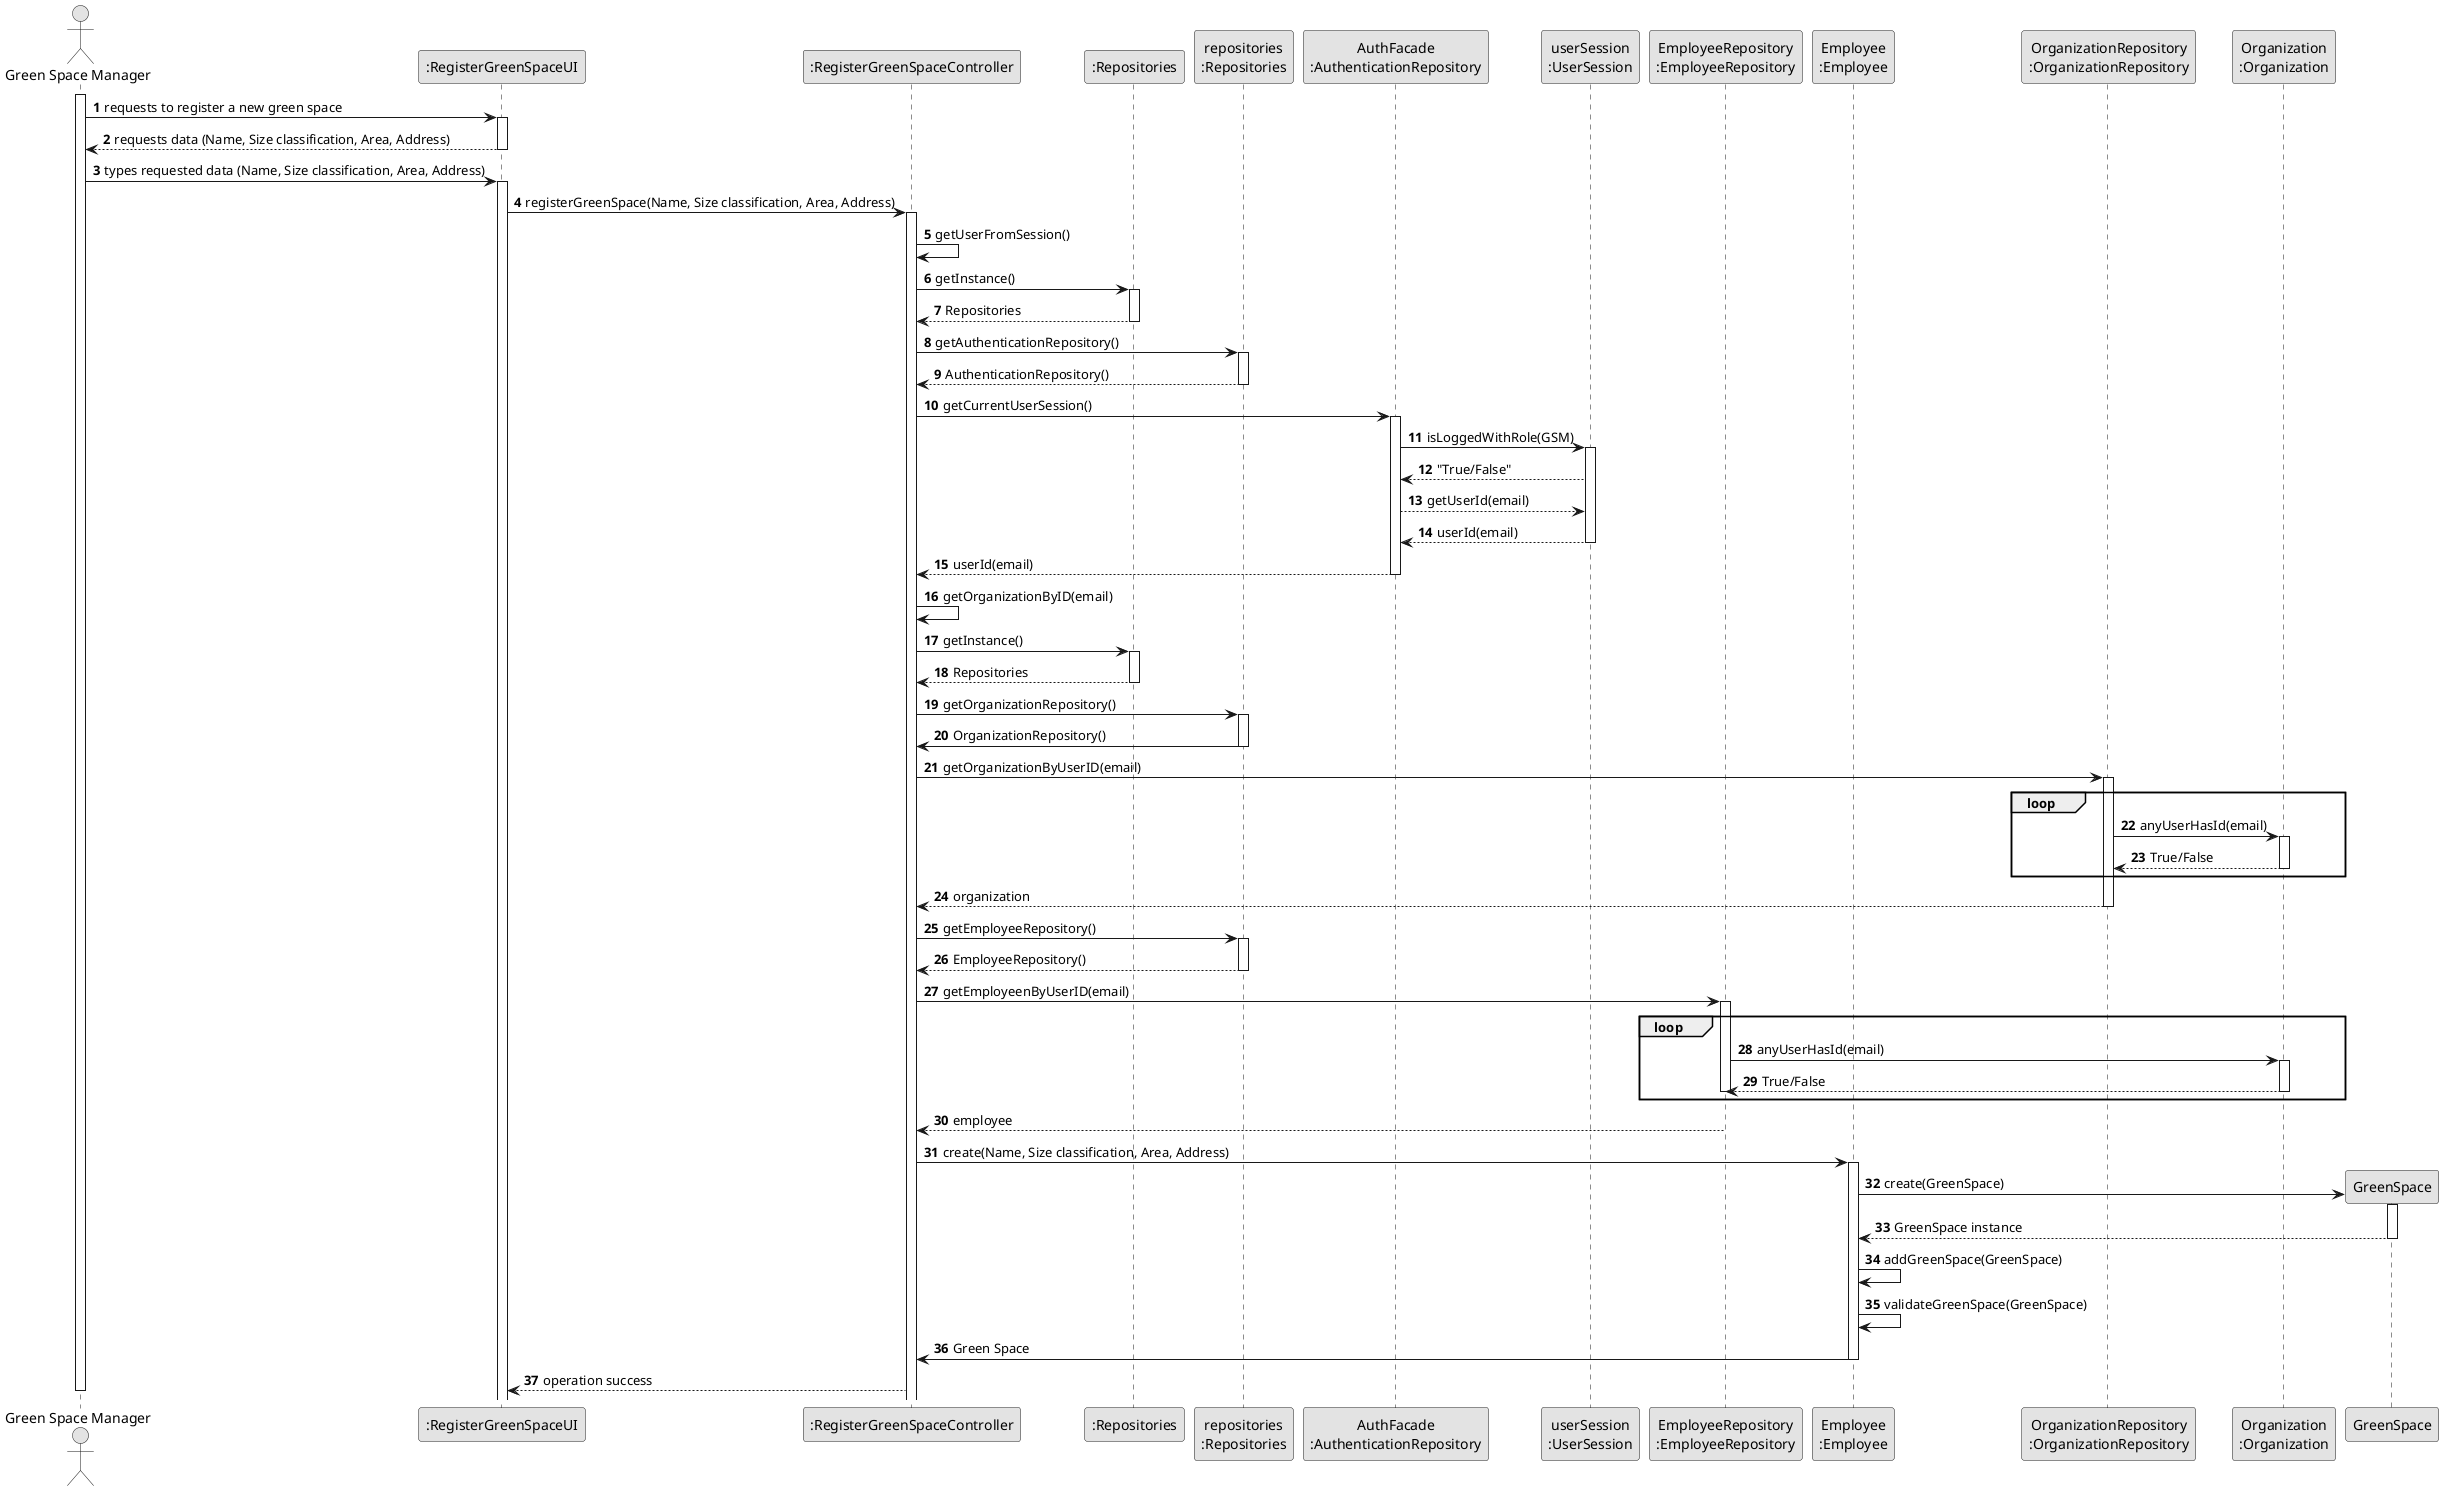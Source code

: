 @startuml
skinparam monochrome true
skinparam packageStyle rectangle
skinparam shadowing false

autonumber

actor "Green Space Manager" as GSM
participant ":RegisterGreenSpaceUI" as UI
participant ":RegisterGreenSpaceController" as CTRL
participant ":Repositories" as RepositorySingleton
participant "repositories\n:Repositories" as PLAT
participant "AuthFacade\n:AuthenticationRepository" as AUTHREP
participant "userSession\n:UserSession" as USER

participant "EmployeeRepository\n:EmployeeRepository" as EMPREP
participant "Employee\n:Employee" as EMP
participant "OrganizationRepository\n:OrganizationRepository" as ORGREP
participant "Organization\n:Organization" as ORG


activate GSM

        GSM -> UI : requests to register a new green space
        activate UI

        UI --> GSM : requests data (Name, Size classification, Area, Address)
    deactivate UI

    GSM -> UI : types requested data (Name, Size classification, Area, Address)
    activate UI

    UI -> CTRL : registerGreenSpace(Name, Size classification, Area, Address)
    activate CTRL

        CTRL -> CTRL : getUserFromSession()

        CTRL -> RepositorySingleton : getInstance()
        activate RepositorySingleton
        CTRL <-- RepositorySingleton : Repositories
        deactivate RepositorySingleton

        CTRL -> PLAT : getAuthenticationRepository()
        activate PLAT
        CTRL <-- PLAT : AuthenticationRepository()
        deactivate PLAT

        CTRL -> AUTHREP : getCurrentUserSession()
        activate AUTHREP

        AUTHREP -> USER : isLoggedWithRole(GSM)
        activate USER

        AUTHREP <-- USER : "True/False"
        AUTHREP --> USER : getUserId(email)
        AUTHREP <-- USER : userId(email)
        deactivate USER

        CTRL <-- AUTHREP : userId(email)
        deactivate AUTHREP

        CTRL-> CTRL: getOrganizationByID(email)

        CTRL -> RepositorySingleton : getInstance()
        activate RepositorySingleton
        CTRL <-- RepositorySingleton : Repositories
        deactivate RepositorySingleton

        CTRL -> PLAT : getOrganizationRepository()
        activate PLAT
        PLAT-> CTRL : OrganizationRepository()
        deactivate PLAT


        CTRL -> ORGREP : getOrganizationByUserID(email)
        activate ORGREP
        loop
            ORGREP -> ORG : anyUserHasId(email)
            activate ORG
            ORG --> ORGREP : True/False
            deactivate ORG
        end
        ORGREP --> CTRL : organization
        deactivate ORGREP

        CTRL -> PLAT : getEmployeeRepository()
        activate PLAT
        CTRL <-- PLAT : EmployeeRepository()
        deactivate PLAT

        CTRL -> EMPREP : getEmployeenByUserID(email)
        activate EMPREP
        loop
            EMPREP -> ORG : anyUserHasId(email)
            activate ORG
            ORG --> EMPREP : True/False
            deactivate ORG
        deactivate EMPREP
        end
        EMPREP --> CTRL : employee


        CTRL -> EMP : create(Name, Size classification, Area, Address)
        activate EMP
        EMP -> GreenSpace**: create(GreenSpace)
        activate GreenSpace

        GreenSpace --> EMP : GreenSpace instance
        deactivate GreenSpace



        EMP -> EMP : addGreenSpace(GreenSpace)


        EMP -> EMP : validateGreenSpace(GreenSpace)

        EMP -> CTRL: Green Space
        deactivate EMP


        CTRL --> UI : operation success

deactivate GSM

@enduml
